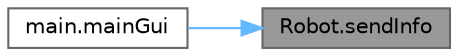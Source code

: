 digraph "Robot.sendInfo"
{
 // LATEX_PDF_SIZE
  bgcolor="transparent";
  edge [fontname=Helvetica,fontsize=10,labelfontname=Helvetica,labelfontsize=10];
  node [fontname=Helvetica,fontsize=10,shape=box,height=0.2,width=0.4];
  rankdir="RL";
  Node1 [label="Robot.sendInfo",height=0.2,width=0.4,color="gray40", fillcolor="grey60", style="filled", fontcolor="black",tooltip=" "];
  Node1 -> Node2 [dir="back",color="steelblue1",style="solid"];
  Node2 [label="main.mainGui",height=0.2,width=0.4,color="grey40", fillcolor="white", style="filled",URL="$namespacemain.html#aea57f25590f654e8a77083a09e834aa4",tooltip="GUI MAIN LOOP ############."];
}
